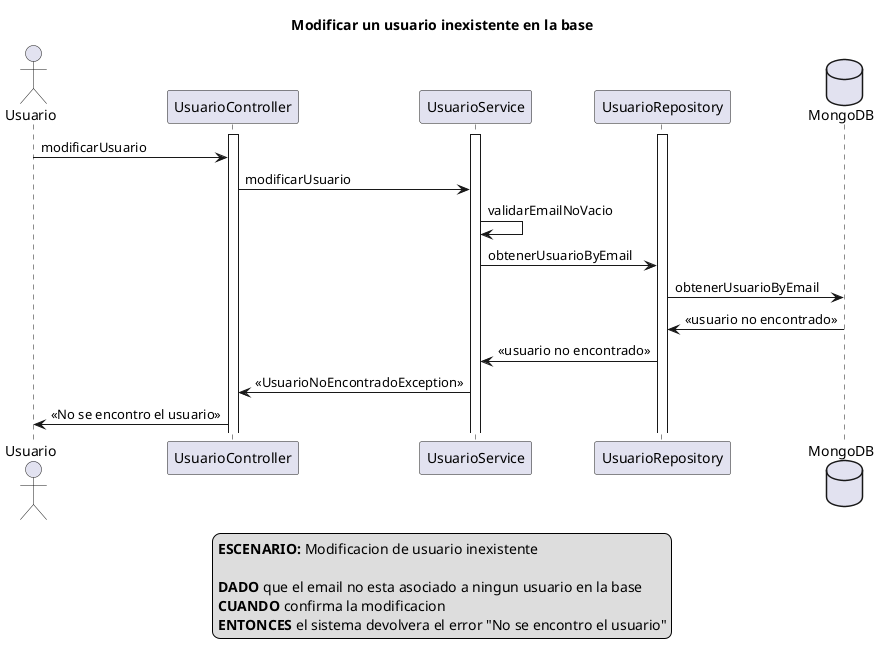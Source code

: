 @startuml
actor Usuario
activate UsuarioController
activate UsuarioService
activate UsuarioRepository
database MongoDB

title Modificar un usuario inexistente en la base

Usuario -> UsuarioController: modificarUsuario

UsuarioController -> UsuarioService: modificarUsuario

UsuarioService -> UsuarioService: validarEmailNoVacio

UsuarioService -> UsuarioRepository: obtenerUsuarioByEmail

UsuarioRepository -> MongoDB: obtenerUsuarioByEmail

MongoDB -> UsuarioRepository: <<usuario no encontrado>>

UsuarioRepository -> UsuarioService: <<usuario no encontrado>>

UsuarioService -> UsuarioController: <<UsuarioNoEncontradoException>>

UsuarioController -> Usuario: <<No se encontro el usuario>>



legend
<b>ESCENARIO:</b> Modificacion de usuario inexistente

<b>DADO</b> que el email no esta asociado a ningun usuario en la base
<b>CUANDO</b> confirma la modificacion 
<b>ENTONCES</b> el sistema devolvera el error "No se encontro el usuario"
end legend

@enduml